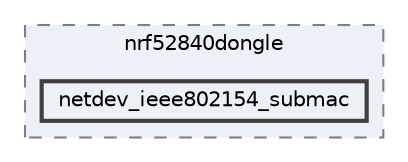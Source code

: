 digraph "/home/mj/Desktop/IoT-Chat-Digitalization/Dongle/gnrc_border_router/bin/nrf52840dongle/netdev_ieee802154_submac"
{
 // LATEX_PDF_SIZE
  bgcolor="transparent";
  edge [fontname=Helvetica,fontsize=10,labelfontname=Helvetica,labelfontsize=10];
  node [fontname=Helvetica,fontsize=10,shape=box,height=0.2,width=0.4];
  compound=true
  subgraph clusterdir_9941f7556d96a0e17fefe82cd217bc3a {
    graph [ bgcolor="#edf0f7", pencolor="grey50", label="nrf52840dongle", fontname=Helvetica,fontsize=10 style="filled,dashed", URL="dir_9941f7556d96a0e17fefe82cd217bc3a.html",tooltip=""]
  dir_c67a730cbb2a0603b463cd732c267267 [label="netdev_ieee802154_submac", fillcolor="#edf0f7", color="grey25", style="filled,bold", URL="dir_c67a730cbb2a0603b463cd732c267267.html",tooltip=""];
  }
}
